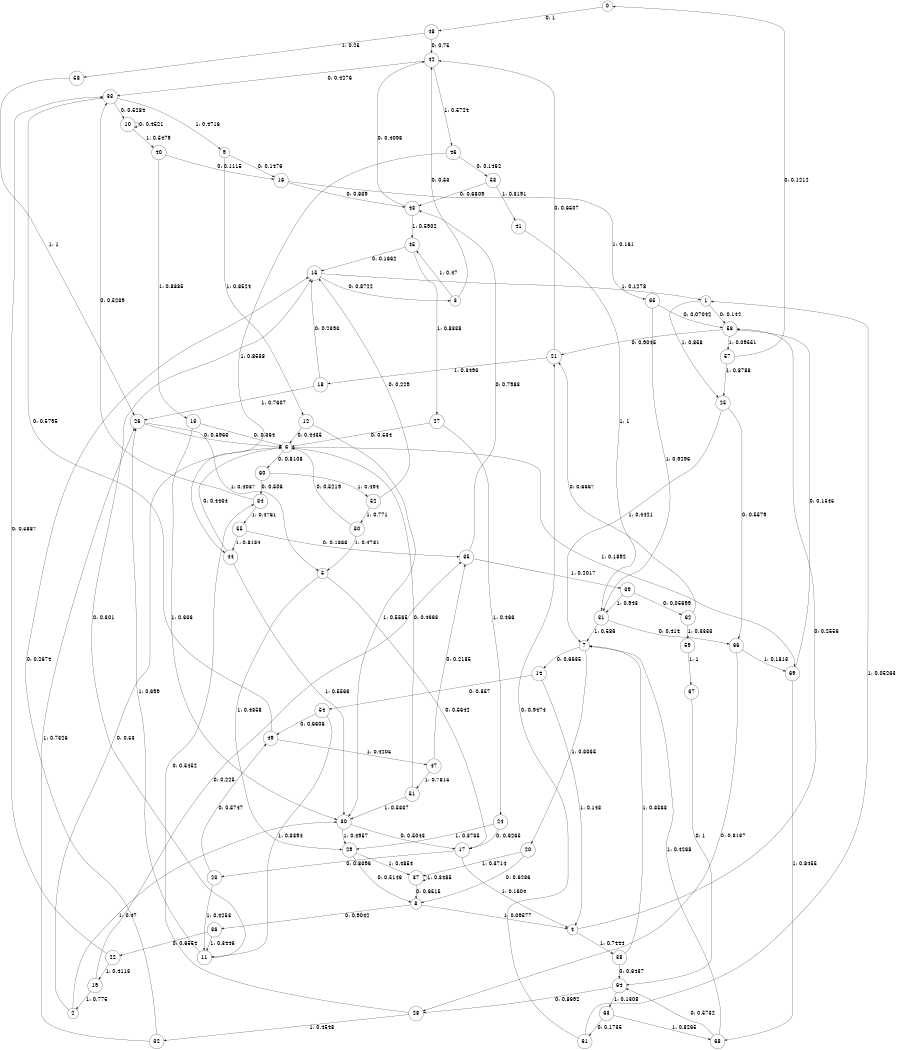 digraph "ch10faceL9" {
size = "6,8.5";
ratio = "fill";
node [shape = circle];
node [fontsize = 24];
edge [fontsize = 24];
0 -> 48 [label = "0: 1        "];
1 -> 56 [label = "0: 0.142    "];
1 -> 25 [label = "1: 0.858    "];
2 -> 6 [label = "0: 0.53     "];
2 -> 30 [label = "1: 0.47     "];
3 -> 42 [label = "0: 0.53     "];
3 -> 45 [label = "1: 0.47     "];
4 -> 56 [label = "0: 0.2556   "];
4 -> 38 [label = "1: 0.7444   "];
5 -> 17 [label = "0: 0.5642   "];
5 -> 29 [label = "1: 0.4358   "];
6 -> 60 [label = "0: 0.8108   "];
6 -> 69 [label = "1: 0.1892   "];
7 -> 14 [label = "0: 0.6635   "];
7 -> 20 [label = "1: 0.3365   "];
8 -> 36 [label = "0: 0.9042   "];
8 -> 4 [label = "1: 0.09577  "];
9 -> 16 [label = "0: 0.1476   "];
9 -> 12 [label = "1: 0.8524   "];
10 -> 10 [label = "0: 0.4521   "];
10 -> 40 [label = "1: 0.5479   "];
11 -> 15 [label = "0: 0.301    "];
11 -> 26 [label = "1: 0.699    "];
12 -> 6 [label = "0: 0.4435   "];
12 -> 30 [label = "1: 0.5565   "];
13 -> 6 [label = "0: 0.364    "];
13 -> 30 [label = "1: 0.636    "];
14 -> 54 [label = "0: 0.857    "];
14 -> 4 [label = "1: 0.143    "];
15 -> 3 [label = "0: 0.8722   "];
15 -> 1 [label = "1: 0.1278   "];
16 -> 43 [label = "0: 0.839    "];
16 -> 65 [label = "1: 0.161    "];
17 -> 23 [label = "0: 0.8396   "];
17 -> 4 [label = "1: 0.1604   "];
18 -> 15 [label = "0: 0.2393   "];
18 -> 26 [label = "1: 0.7607   "];
19 -> 35 [label = "0: 0.225    "];
19 -> 2 [label = "1: 0.775    "];
20 -> 8 [label = "0: 0.6286   "];
20 -> 37 [label = "1: 0.3714   "];
21 -> 42 [label = "0: 0.6507   "];
21 -> 18 [label = "1: 0.3493   "];
22 -> 33 [label = "0: 0.5887   "];
22 -> 19 [label = "1: 0.4113   "];
23 -> 49 [label = "0: 0.5747   "];
23 -> 11 [label = "1: 0.4253   "];
24 -> 17 [label = "0: 0.6265   "];
24 -> 29 [label = "1: 0.3735   "];
25 -> 66 [label = "0: 0.5579   "];
25 -> 7 [label = "1: 0.4421   "];
26 -> 6 [label = "0: 0.5963   "];
26 -> 5 [label = "1: 0.4037   "];
27 -> 6 [label = "0: 0.534    "];
27 -> 24 [label = "1: 0.466    "];
28 -> 34 [label = "0: 0.5452   "];
28 -> 32 [label = "1: 0.4548   "];
29 -> 8 [label = "0: 0.5146   "];
29 -> 37 [label = "1: 0.4854   "];
30 -> 17 [label = "0: 0.5043   "];
30 -> 29 [label = "1: 0.4957   "];
31 -> 66 [label = "0: 0.414    "];
31 -> 7 [label = "1: 0.586    "];
32 -> 15 [label = "0: 0.2674   "];
32 -> 26 [label = "1: 0.7326   "];
33 -> 10 [label = "0: 0.5284   "];
33 -> 9 [label = "1: 0.4716   "];
34 -> 33 [label = "0: 0.5239   "];
34 -> 55 [label = "1: 0.4761   "];
35 -> 43 [label = "0: 0.7983   "];
35 -> 39 [label = "1: 0.2017   "];
36 -> 22 [label = "0: 0.6554   "];
36 -> 11 [label = "1: 0.3446   "];
37 -> 8 [label = "0: 0.6515   "];
37 -> 37 [label = "1: 0.3485   "];
38 -> 64 [label = "0: 0.6437   "];
38 -> 7 [label = "1: 0.3563   "];
39 -> 62 [label = "0: 0.05699  "];
39 -> 31 [label = "1: 0.943    "];
40 -> 16 [label = "0: 0.1115   "];
40 -> 13 [label = "1: 0.8885   "];
41 -> 31 [label = "1: 1        "];
42 -> 33 [label = "0: 0.4276   "];
42 -> 46 [label = "1: 0.5724   "];
43 -> 42 [label = "0: 0.4098   "];
43 -> 45 [label = "1: 0.5902   "];
44 -> 6 [label = "0: 0.4434   "];
44 -> 30 [label = "1: 0.5566   "];
45 -> 15 [label = "0: 0.1662   "];
45 -> 27 [label = "1: 0.8338   "];
46 -> 53 [label = "0: 0.1462   "];
46 -> 44 [label = "1: 0.8538   "];
47 -> 35 [label = "0: 0.2185   "];
47 -> 51 [label = "1: 0.7815   "];
48 -> 42 [label = "0: 0.75     "];
48 -> 58 [label = "1: 0.25     "];
49 -> 33 [label = "0: 0.5795   "];
49 -> 47 [label = "1: 0.4205   "];
50 -> 6 [label = "0: 0.5219   "];
50 -> 5 [label = "1: 0.4781   "];
51 -> 6 [label = "0: 0.4663   "];
51 -> 30 [label = "1: 0.5337   "];
52 -> 15 [label = "0: 0.229    "];
52 -> 50 [label = "1: 0.771    "];
53 -> 43 [label = "0: 0.6809   "];
53 -> 41 [label = "1: 0.3191   "];
54 -> 49 [label = "0: 0.6606   "];
54 -> 11 [label = "1: 0.3394   "];
55 -> 35 [label = "0: 0.1866   "];
55 -> 44 [label = "1: 0.8134   "];
56 -> 21 [label = "0: 0.9045   "];
56 -> 57 [label = "1: 0.09551  "];
57 -> 0 [label = "0: 0.1212   "];
57 -> 25 [label = "1: 0.8788   "];
58 -> 26 [label = "1: 1        "];
59 -> 67 [label = "1: 1        "];
60 -> 34 [label = "0: 0.506    "];
60 -> 52 [label = "1: 0.494    "];
61 -> 21 [label = "0: 0.9474   "];
61 -> 1 [label = "1: 0.05263  "];
62 -> 21 [label = "0: 0.6667   "];
62 -> 59 [label = "1: 0.3333   "];
63 -> 61 [label = "0: 0.1735   "];
63 -> 68 [label = "1: 0.8265   "];
64 -> 28 [label = "0: 0.8692   "];
64 -> 63 [label = "1: 0.1308   "];
65 -> 56 [label = "0: 0.07042  "];
65 -> 31 [label = "1: 0.9296   "];
66 -> 28 [label = "0: 0.8187   "];
66 -> 69 [label = "1: 0.1813   "];
67 -> 64 [label = "0: 1        "];
68 -> 64 [label = "0: 0.5732   "];
68 -> 7 [label = "1: 0.4268   "];
69 -> 56 [label = "0: 0.1545   "];
69 -> 68 [label = "1: 0.8455   "];
}